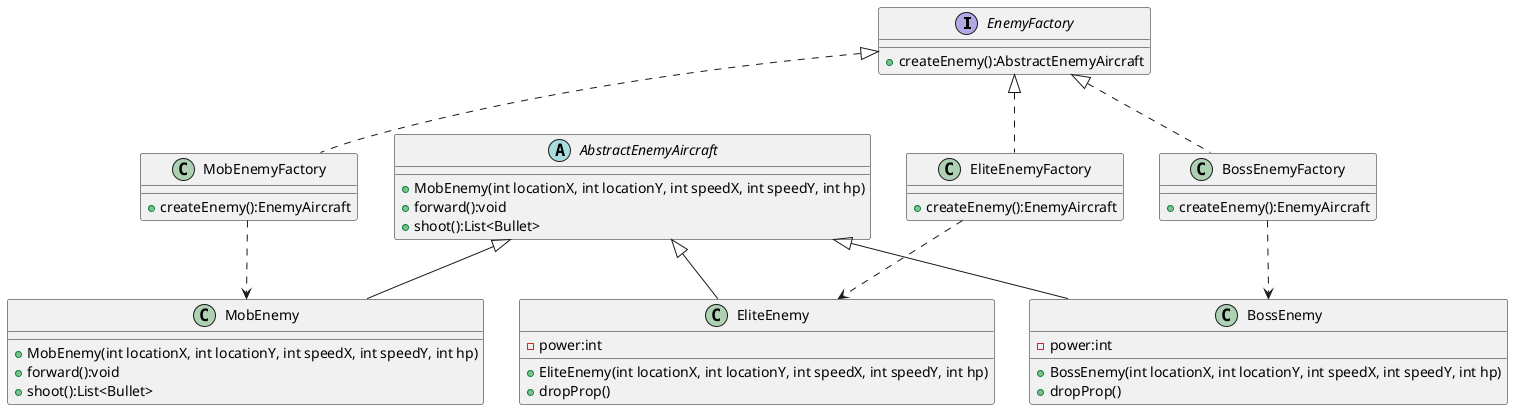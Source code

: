 @startuml
'https://plantuml.com/class-diagram

interface EnemyFactory
{
    + createEnemy():AbstractEnemyAircraft
}

class MobEnemyFactory
{
    + createEnemy():EnemyAircraft
}

class EliteEnemyFactory
{
    + createEnemy():EnemyAircraft
}

class BossEnemyFactory
{
    + createEnemy():EnemyAircraft
}

class MobEnemy {
    + MobEnemy(int locationX, int locationY, int speedX, int speedY, int hp)
    + forward():void
    + shoot():List<Bullet>
}

class EliteEnemy{
    - power:int

    + EliteEnemy(int locationX, int locationY, int speedX, int speedY, int hp)
    + dropProp()
}

class BossEnemy{
    - power:int

    + BossEnemy(int locationX, int locationY, int speedX, int speedY, int hp)
    + dropProp()
}

abstract class AbstractEnemyAircraft{
    + MobEnemy(int locationX, int locationY, int speedX, int speedY, int hp)
    + forward():void
    + shoot():List<Bullet>
}

AbstractEnemyAircraft<|--EliteEnemy
AbstractEnemyAircraft<|--BossEnemy
AbstractEnemyAircraft<|--MobEnemy

EnemyFactory<|..MobEnemyFactory
EnemyFactory<|..EliteEnemyFactory
EnemyFactory<|..BossEnemyFactory

MobEnemyFactory..>MobEnemy
EliteEnemyFactory..>EliteEnemy
BossEnemyFactory..>BossEnemy

@enduml